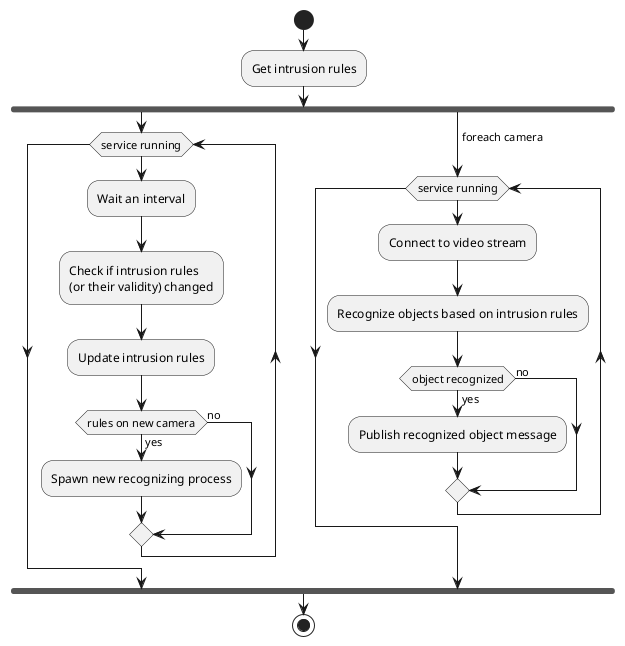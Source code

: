 @startuml

start
:Get intrusion rules;

fork
    while (service running)
        :Wait an interval;
        :Check if intrusion rules
        (or their validity) changed;
        :Update intrusion rules;
        if (rules on new camera) then (yes)
            :Spawn new recognizing process;
        else (no)
        endif
    endwhile

fork again
    ->foreach camera;
    while (service running)
        :Connect to video stream;
        :Recognize objects based on intrusion rules;

        if (object recognized) then (yes)
            :Publish recognized object message;
        else (no)
        endif
    endwhile

endfork
stop
@enduml
